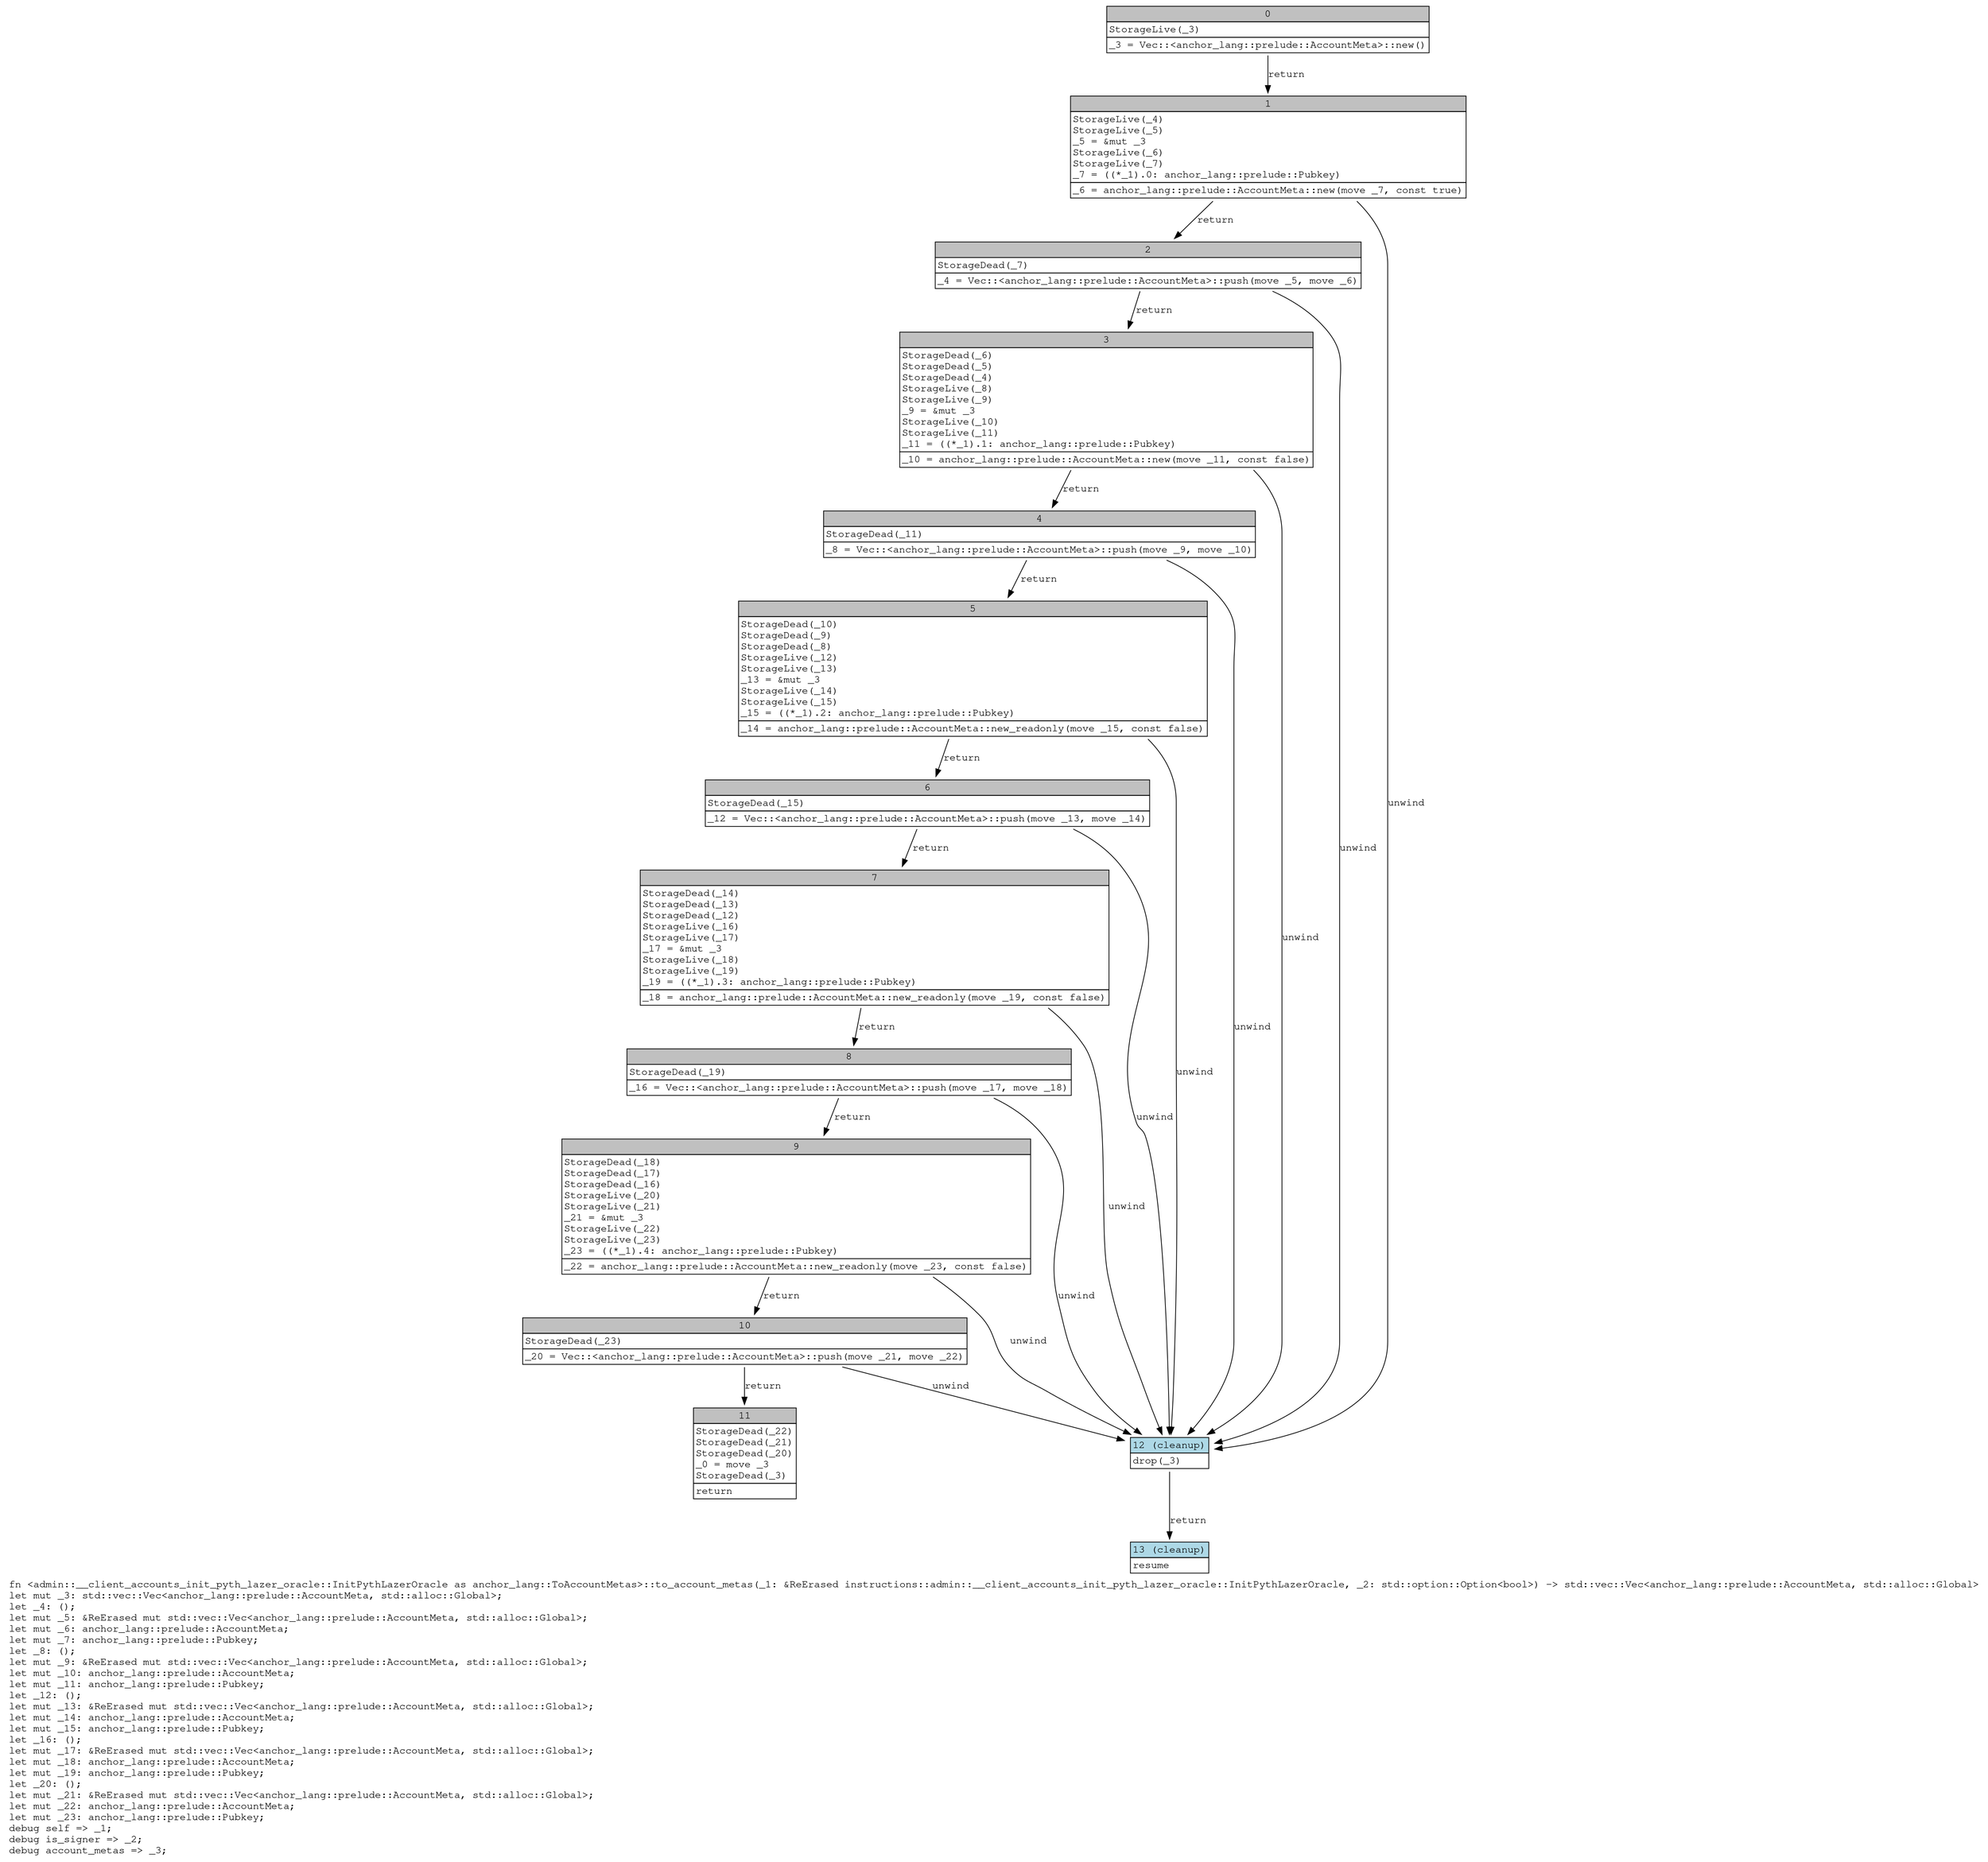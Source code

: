 digraph Mir_0_8025 {
    graph [fontname="Courier, monospace"];
    node [fontname="Courier, monospace"];
    edge [fontname="Courier, monospace"];
    label=<fn &lt;admin::__client_accounts_init_pyth_lazer_oracle::InitPythLazerOracle as anchor_lang::ToAccountMetas&gt;::to_account_metas(_1: &amp;ReErased instructions::admin::__client_accounts_init_pyth_lazer_oracle::InitPythLazerOracle, _2: std::option::Option&lt;bool&gt;) -&gt; std::vec::Vec&lt;anchor_lang::prelude::AccountMeta, std::alloc::Global&gt;<br align="left"/>let mut _3: std::vec::Vec&lt;anchor_lang::prelude::AccountMeta, std::alloc::Global&gt;;<br align="left"/>let _4: ();<br align="left"/>let mut _5: &amp;ReErased mut std::vec::Vec&lt;anchor_lang::prelude::AccountMeta, std::alloc::Global&gt;;<br align="left"/>let mut _6: anchor_lang::prelude::AccountMeta;<br align="left"/>let mut _7: anchor_lang::prelude::Pubkey;<br align="left"/>let _8: ();<br align="left"/>let mut _9: &amp;ReErased mut std::vec::Vec&lt;anchor_lang::prelude::AccountMeta, std::alloc::Global&gt;;<br align="left"/>let mut _10: anchor_lang::prelude::AccountMeta;<br align="left"/>let mut _11: anchor_lang::prelude::Pubkey;<br align="left"/>let _12: ();<br align="left"/>let mut _13: &amp;ReErased mut std::vec::Vec&lt;anchor_lang::prelude::AccountMeta, std::alloc::Global&gt;;<br align="left"/>let mut _14: anchor_lang::prelude::AccountMeta;<br align="left"/>let mut _15: anchor_lang::prelude::Pubkey;<br align="left"/>let _16: ();<br align="left"/>let mut _17: &amp;ReErased mut std::vec::Vec&lt;anchor_lang::prelude::AccountMeta, std::alloc::Global&gt;;<br align="left"/>let mut _18: anchor_lang::prelude::AccountMeta;<br align="left"/>let mut _19: anchor_lang::prelude::Pubkey;<br align="left"/>let _20: ();<br align="left"/>let mut _21: &amp;ReErased mut std::vec::Vec&lt;anchor_lang::prelude::AccountMeta, std::alloc::Global&gt;;<br align="left"/>let mut _22: anchor_lang::prelude::AccountMeta;<br align="left"/>let mut _23: anchor_lang::prelude::Pubkey;<br align="left"/>debug self =&gt; _1;<br align="left"/>debug is_signer =&gt; _2;<br align="left"/>debug account_metas =&gt; _3;<br align="left"/>>;
    bb0__0_8025 [shape="none", label=<<table border="0" cellborder="1" cellspacing="0"><tr><td bgcolor="gray" align="center" colspan="1">0</td></tr><tr><td align="left" balign="left">StorageLive(_3)<br/></td></tr><tr><td align="left">_3 = Vec::&lt;anchor_lang::prelude::AccountMeta&gt;::new()</td></tr></table>>];
    bb1__0_8025 [shape="none", label=<<table border="0" cellborder="1" cellspacing="0"><tr><td bgcolor="gray" align="center" colspan="1">1</td></tr><tr><td align="left" balign="left">StorageLive(_4)<br/>StorageLive(_5)<br/>_5 = &amp;mut _3<br/>StorageLive(_6)<br/>StorageLive(_7)<br/>_7 = ((*_1).0: anchor_lang::prelude::Pubkey)<br/></td></tr><tr><td align="left">_6 = anchor_lang::prelude::AccountMeta::new(move _7, const true)</td></tr></table>>];
    bb2__0_8025 [shape="none", label=<<table border="0" cellborder="1" cellspacing="0"><tr><td bgcolor="gray" align="center" colspan="1">2</td></tr><tr><td align="left" balign="left">StorageDead(_7)<br/></td></tr><tr><td align="left">_4 = Vec::&lt;anchor_lang::prelude::AccountMeta&gt;::push(move _5, move _6)</td></tr></table>>];
    bb3__0_8025 [shape="none", label=<<table border="0" cellborder="1" cellspacing="0"><tr><td bgcolor="gray" align="center" colspan="1">3</td></tr><tr><td align="left" balign="left">StorageDead(_6)<br/>StorageDead(_5)<br/>StorageDead(_4)<br/>StorageLive(_8)<br/>StorageLive(_9)<br/>_9 = &amp;mut _3<br/>StorageLive(_10)<br/>StorageLive(_11)<br/>_11 = ((*_1).1: anchor_lang::prelude::Pubkey)<br/></td></tr><tr><td align="left">_10 = anchor_lang::prelude::AccountMeta::new(move _11, const false)</td></tr></table>>];
    bb4__0_8025 [shape="none", label=<<table border="0" cellborder="1" cellspacing="0"><tr><td bgcolor="gray" align="center" colspan="1">4</td></tr><tr><td align="left" balign="left">StorageDead(_11)<br/></td></tr><tr><td align="left">_8 = Vec::&lt;anchor_lang::prelude::AccountMeta&gt;::push(move _9, move _10)</td></tr></table>>];
    bb5__0_8025 [shape="none", label=<<table border="0" cellborder="1" cellspacing="0"><tr><td bgcolor="gray" align="center" colspan="1">5</td></tr><tr><td align="left" balign="left">StorageDead(_10)<br/>StorageDead(_9)<br/>StorageDead(_8)<br/>StorageLive(_12)<br/>StorageLive(_13)<br/>_13 = &amp;mut _3<br/>StorageLive(_14)<br/>StorageLive(_15)<br/>_15 = ((*_1).2: anchor_lang::prelude::Pubkey)<br/></td></tr><tr><td align="left">_14 = anchor_lang::prelude::AccountMeta::new_readonly(move _15, const false)</td></tr></table>>];
    bb6__0_8025 [shape="none", label=<<table border="0" cellborder="1" cellspacing="0"><tr><td bgcolor="gray" align="center" colspan="1">6</td></tr><tr><td align="left" balign="left">StorageDead(_15)<br/></td></tr><tr><td align="left">_12 = Vec::&lt;anchor_lang::prelude::AccountMeta&gt;::push(move _13, move _14)</td></tr></table>>];
    bb7__0_8025 [shape="none", label=<<table border="0" cellborder="1" cellspacing="0"><tr><td bgcolor="gray" align="center" colspan="1">7</td></tr><tr><td align="left" balign="left">StorageDead(_14)<br/>StorageDead(_13)<br/>StorageDead(_12)<br/>StorageLive(_16)<br/>StorageLive(_17)<br/>_17 = &amp;mut _3<br/>StorageLive(_18)<br/>StorageLive(_19)<br/>_19 = ((*_1).3: anchor_lang::prelude::Pubkey)<br/></td></tr><tr><td align="left">_18 = anchor_lang::prelude::AccountMeta::new_readonly(move _19, const false)</td></tr></table>>];
    bb8__0_8025 [shape="none", label=<<table border="0" cellborder="1" cellspacing="0"><tr><td bgcolor="gray" align="center" colspan="1">8</td></tr><tr><td align="left" balign="left">StorageDead(_19)<br/></td></tr><tr><td align="left">_16 = Vec::&lt;anchor_lang::prelude::AccountMeta&gt;::push(move _17, move _18)</td></tr></table>>];
    bb9__0_8025 [shape="none", label=<<table border="0" cellborder="1" cellspacing="0"><tr><td bgcolor="gray" align="center" colspan="1">9</td></tr><tr><td align="left" balign="left">StorageDead(_18)<br/>StorageDead(_17)<br/>StorageDead(_16)<br/>StorageLive(_20)<br/>StorageLive(_21)<br/>_21 = &amp;mut _3<br/>StorageLive(_22)<br/>StorageLive(_23)<br/>_23 = ((*_1).4: anchor_lang::prelude::Pubkey)<br/></td></tr><tr><td align="left">_22 = anchor_lang::prelude::AccountMeta::new_readonly(move _23, const false)</td></tr></table>>];
    bb10__0_8025 [shape="none", label=<<table border="0" cellborder="1" cellspacing="0"><tr><td bgcolor="gray" align="center" colspan="1">10</td></tr><tr><td align="left" balign="left">StorageDead(_23)<br/></td></tr><tr><td align="left">_20 = Vec::&lt;anchor_lang::prelude::AccountMeta&gt;::push(move _21, move _22)</td></tr></table>>];
    bb11__0_8025 [shape="none", label=<<table border="0" cellborder="1" cellspacing="0"><tr><td bgcolor="gray" align="center" colspan="1">11</td></tr><tr><td align="left" balign="left">StorageDead(_22)<br/>StorageDead(_21)<br/>StorageDead(_20)<br/>_0 = move _3<br/>StorageDead(_3)<br/></td></tr><tr><td align="left">return</td></tr></table>>];
    bb12__0_8025 [shape="none", label=<<table border="0" cellborder="1" cellspacing="0"><tr><td bgcolor="lightblue" align="center" colspan="1">12 (cleanup)</td></tr><tr><td align="left">drop(_3)</td></tr></table>>];
    bb13__0_8025 [shape="none", label=<<table border="0" cellborder="1" cellspacing="0"><tr><td bgcolor="lightblue" align="center" colspan="1">13 (cleanup)</td></tr><tr><td align="left">resume</td></tr></table>>];
    bb0__0_8025 -> bb1__0_8025 [label="return"];
    bb1__0_8025 -> bb2__0_8025 [label="return"];
    bb1__0_8025 -> bb12__0_8025 [label="unwind"];
    bb2__0_8025 -> bb3__0_8025 [label="return"];
    bb2__0_8025 -> bb12__0_8025 [label="unwind"];
    bb3__0_8025 -> bb4__0_8025 [label="return"];
    bb3__0_8025 -> bb12__0_8025 [label="unwind"];
    bb4__0_8025 -> bb5__0_8025 [label="return"];
    bb4__0_8025 -> bb12__0_8025 [label="unwind"];
    bb5__0_8025 -> bb6__0_8025 [label="return"];
    bb5__0_8025 -> bb12__0_8025 [label="unwind"];
    bb6__0_8025 -> bb7__0_8025 [label="return"];
    bb6__0_8025 -> bb12__0_8025 [label="unwind"];
    bb7__0_8025 -> bb8__0_8025 [label="return"];
    bb7__0_8025 -> bb12__0_8025 [label="unwind"];
    bb8__0_8025 -> bb9__0_8025 [label="return"];
    bb8__0_8025 -> bb12__0_8025 [label="unwind"];
    bb9__0_8025 -> bb10__0_8025 [label="return"];
    bb9__0_8025 -> bb12__0_8025 [label="unwind"];
    bb10__0_8025 -> bb11__0_8025 [label="return"];
    bb10__0_8025 -> bb12__0_8025 [label="unwind"];
    bb12__0_8025 -> bb13__0_8025 [label="return"];
}
